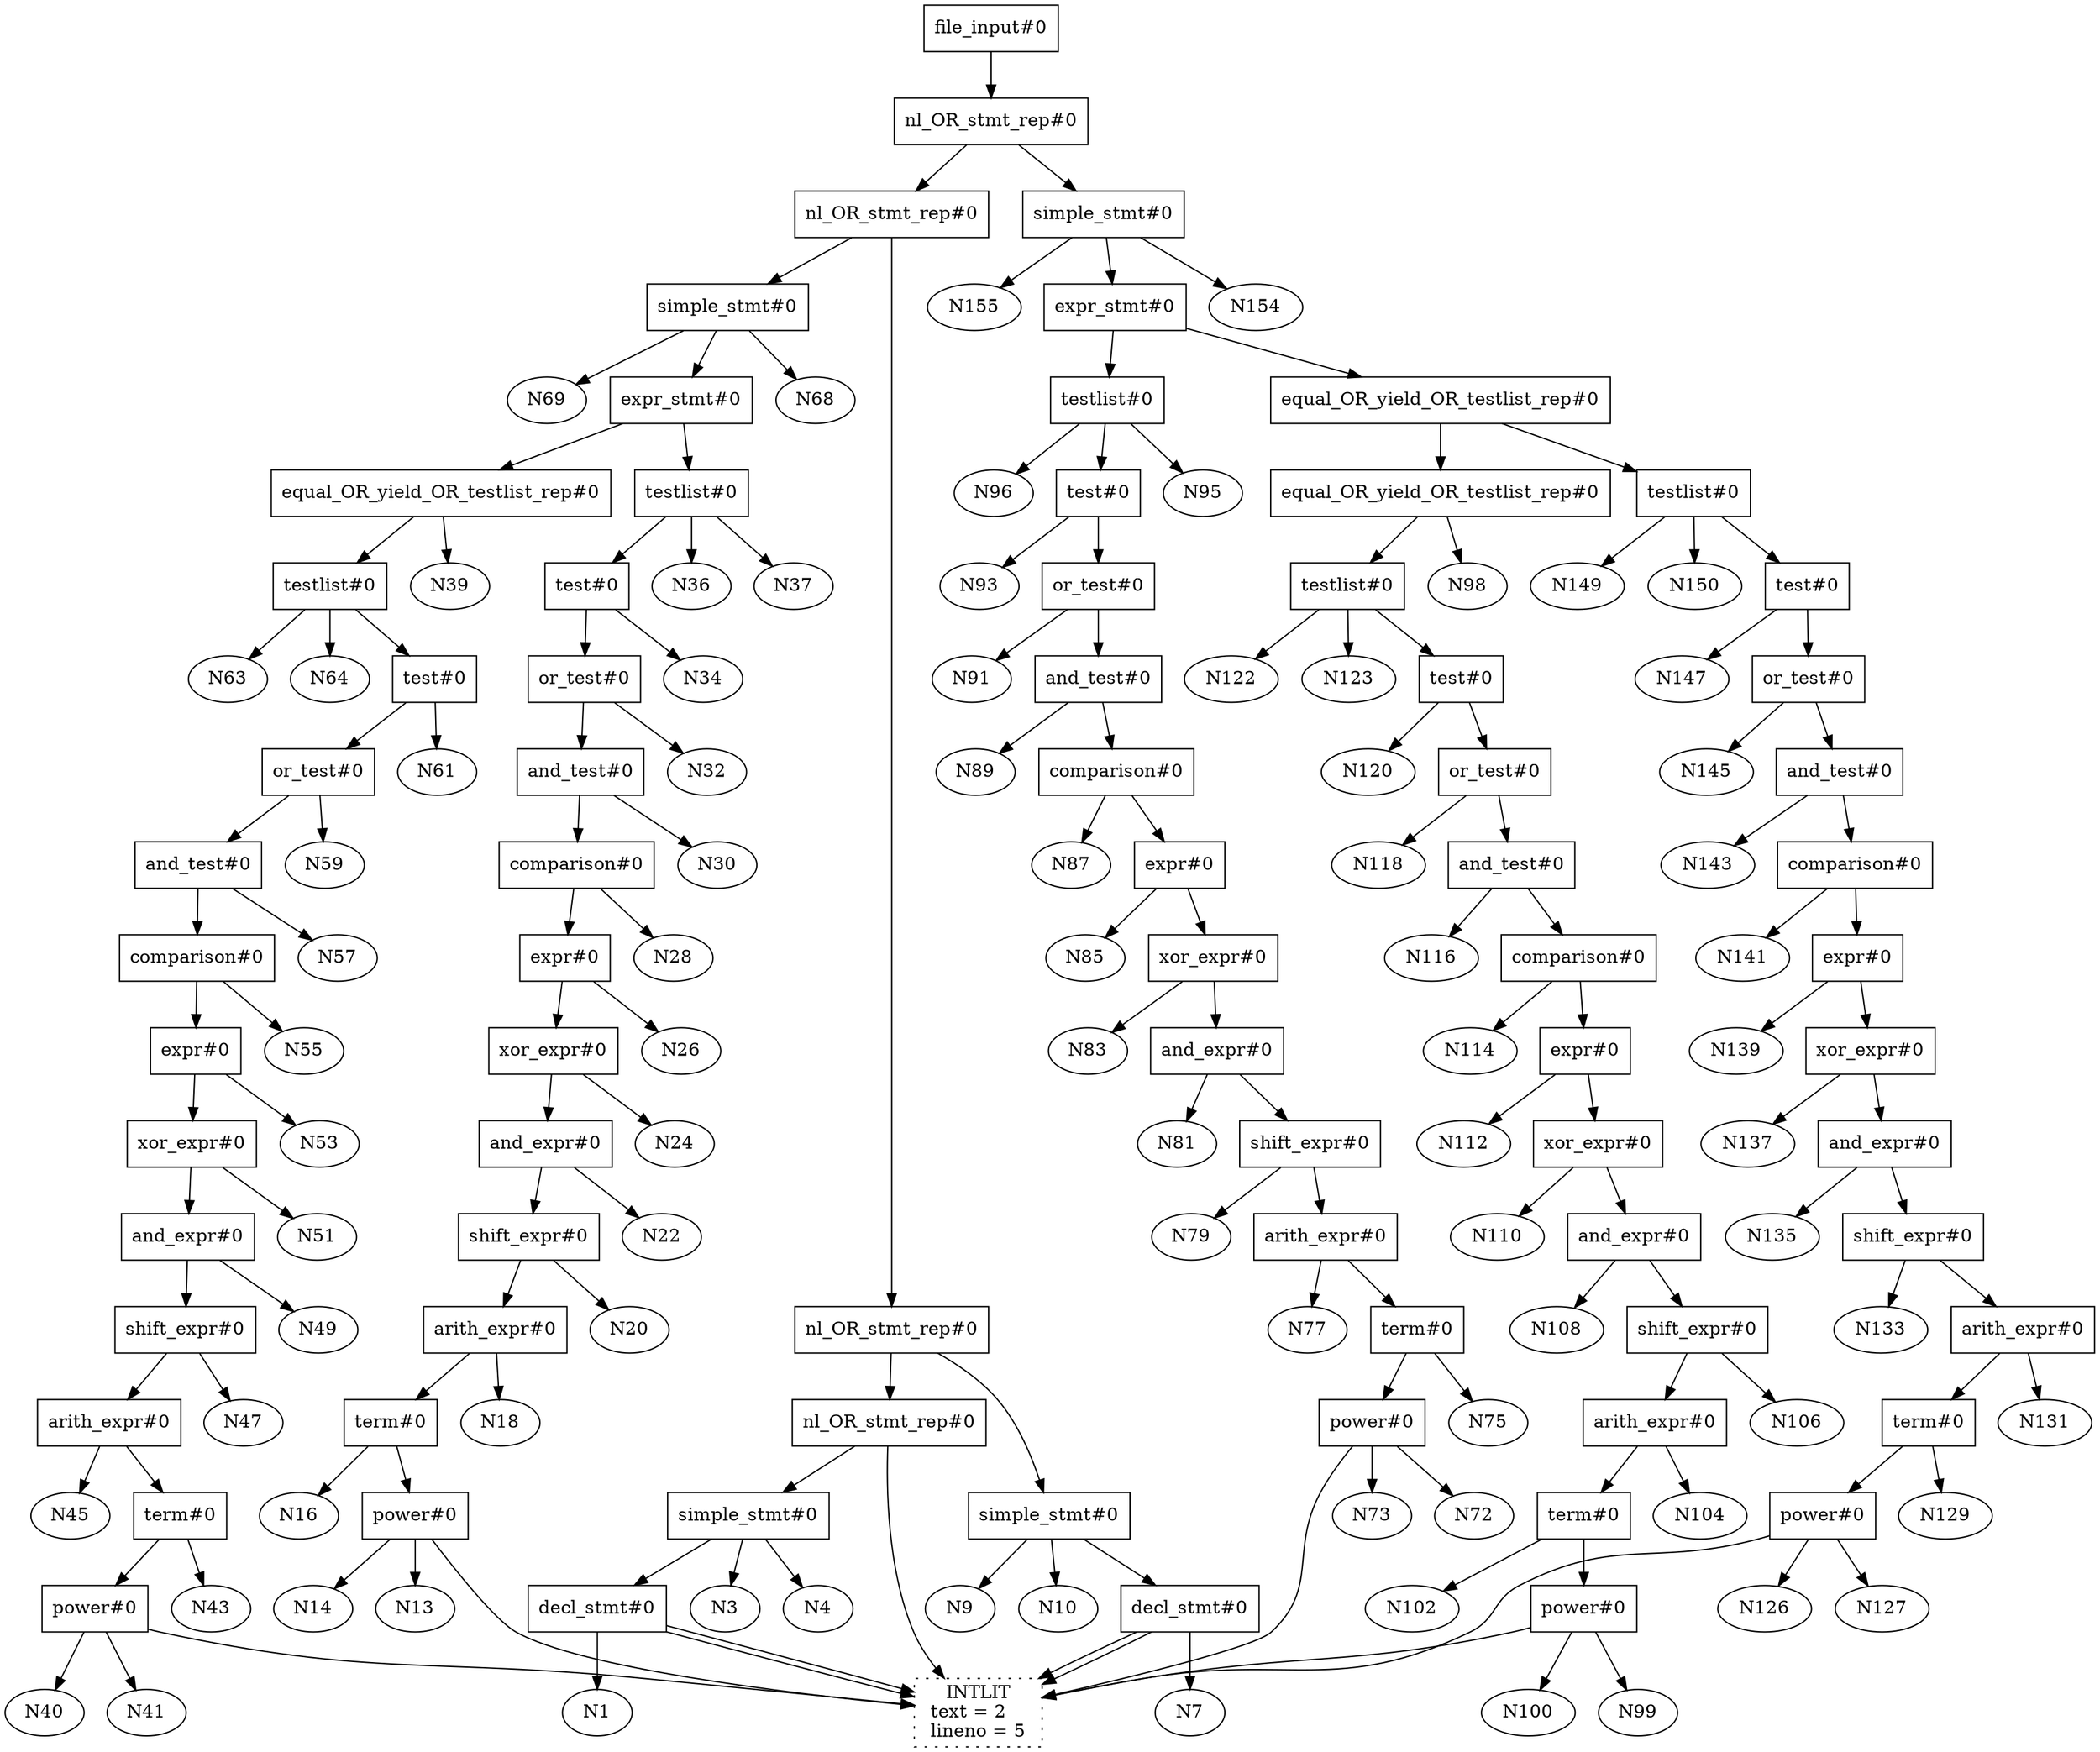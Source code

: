 digraph {
N158 [shape=box label="file_input#0"];
N158 -> N157;
N157 [shape=box label="nl_OR_stmt_rep#0"];
N157 -> N71;
N71 [shape=box label="nl_OR_stmt_rep#0"];
N71 -> N12;
N12 [shape=box label="nl_OR_stmt_rep#0"];
N12 -> N6;
N6 [shape=box label="nl_OR_stmt_rep#0"];
N6 -> N0;
N6 -> N5;
N5 [shape=box label="simple_stmt#0"];
N5 -> N2;
N2 [shape=box label="decl_stmt#0"];
N2 -> N0;
N0 [shape=box style=dotted label=" NAME \n text = a \l lineno = 1 \l"];
N2 -> N0;
N0 [shape=box style=dotted label=" NAME \n text = float \l lineno = 1 \l"];
N2 -> N1;
N5 -> N3;
N5 -> N4;
N12 -> N11;
N11 [shape=box label="simple_stmt#0"];
N11 -> N8;
N8 [shape=box label="decl_stmt#0"];
N8 -> N0;
N0 [shape=box style=dotted label=" NAME \n text = b \l lineno = 2 \l"];
N8 -> N0;
N0 [shape=box style=dotted label=" NAME \n text = int \l lineno = 2 \l"];
N8 -> N7;
N11 -> N9;
N11 -> N10;
N71 -> N70;
N70 [shape=box label="simple_stmt#0"];
N70 -> N67;
N67 [shape=box label="expr_stmt#0"];
N67 -> N38;
N38 [shape=box label="testlist#0"];
N38 -> N35;
N35 [shape=box label="test#0"];
N35 -> N33;
N33 [shape=box label="or_test#0"];
N33 -> N31;
N31 [shape=box label="and_test#0"];
N31 -> N29;
N29 [shape=box label="comparison#0"];
N29 -> N27;
N27 [shape=box label="expr#0"];
N27 -> N25;
N25 [shape=box label="xor_expr#0"];
N25 -> N23;
N23 [shape=box label="and_expr#0"];
N23 -> N21;
N21 [shape=box label="shift_expr#0"];
N21 -> N19;
N19 [shape=box label="arith_expr#0"];
N19 -> N17;
N17 [shape=box label="term#0"];
N17 -> N15;
N15 [shape=box label="power#0"];
N15 -> N0;
N0 [shape=box style=dotted label=" NAME \n text = a \l lineno = 4 \l"];
N15 -> N13;
N15 -> N14;
N17 -> N16;
N19 -> N18;
N21 -> N20;
N23 -> N22;
N25 -> N24;
N27 -> N26;
N29 -> N28;
N31 -> N30;
N33 -> N32;
N35 -> N34;
N38 -> N36;
N38 -> N37;
N67 -> N66;
N66 [shape=box label="equal_OR_yield_OR_testlist_rep#0"];
N66 -> N39;
N66 -> N65;
N65 [shape=box label="testlist#0"];
N65 -> N62;
N62 [shape=box label="test#0"];
N62 -> N60;
N60 [shape=box label="or_test#0"];
N60 -> N58;
N58 [shape=box label="and_test#0"];
N58 -> N56;
N56 [shape=box label="comparison#0"];
N56 -> N54;
N54 [shape=box label="expr#0"];
N54 -> N52;
N52 [shape=box label="xor_expr#0"];
N52 -> N50;
N50 [shape=box label="and_expr#0"];
N50 -> N48;
N48 [shape=box label="shift_expr#0"];
N48 -> N46;
N46 [shape=box label="arith_expr#0"];
N46 -> N44;
N44 [shape=box label="term#0"];
N44 -> N42;
N42 [shape=box label="power#0"];
N42 -> N0;
N0 [shape=box style=dotted label=" INTLIT \n text = 3 \l lineno = 4 \l"];
N42 -> N40;
N42 -> N41;
N44 -> N43;
N46 -> N45;
N48 -> N47;
N50 -> N49;
N52 -> N51;
N54 -> N53;
N56 -> N55;
N58 -> N57;
N60 -> N59;
N62 -> N61;
N65 -> N63;
N65 -> N64;
N70 -> N68;
N70 -> N69;
N157 -> N156;
N156 [shape=box label="simple_stmt#0"];
N156 -> N153;
N153 [shape=box label="expr_stmt#0"];
N153 -> N97;
N97 [shape=box label="testlist#0"];
N97 -> N94;
N94 [shape=box label="test#0"];
N94 -> N92;
N92 [shape=box label="or_test#0"];
N92 -> N90;
N90 [shape=box label="and_test#0"];
N90 -> N88;
N88 [shape=box label="comparison#0"];
N88 -> N86;
N86 [shape=box label="expr#0"];
N86 -> N84;
N84 [shape=box label="xor_expr#0"];
N84 -> N82;
N82 [shape=box label="and_expr#0"];
N82 -> N80;
N80 [shape=box label="shift_expr#0"];
N80 -> N78;
N78 [shape=box label="arith_expr#0"];
N78 -> N76;
N76 [shape=box label="term#0"];
N76 -> N74;
N74 [shape=box label="power#0"];
N74 -> N0;
N0 [shape=box style=dotted label=" NAME \n text = b \l lineno = 5 \l"];
N74 -> N72;
N74 -> N73;
N76 -> N75;
N78 -> N77;
N80 -> N79;
N82 -> N81;
N84 -> N83;
N86 -> N85;
N88 -> N87;
N90 -> N89;
N92 -> N91;
N94 -> N93;
N97 -> N95;
N97 -> N96;
N153 -> N152;
N152 [shape=box label="equal_OR_yield_OR_testlist_rep#0"];
N152 -> N125;
N125 [shape=box label="equal_OR_yield_OR_testlist_rep#0"];
N125 -> N98;
N125 -> N124;
N124 [shape=box label="testlist#0"];
N124 -> N121;
N121 [shape=box label="test#0"];
N121 -> N119;
N119 [shape=box label="or_test#0"];
N119 -> N117;
N117 [shape=box label="and_test#0"];
N117 -> N115;
N115 [shape=box label="comparison#0"];
N115 -> N113;
N113 [shape=box label="expr#0"];
N113 -> N111;
N111 [shape=box label="xor_expr#0"];
N111 -> N109;
N109 [shape=box label="and_expr#0"];
N109 -> N107;
N107 [shape=box label="shift_expr#0"];
N107 -> N105;
N105 [shape=box label="arith_expr#0"];
N105 -> N103;
N103 [shape=box label="term#0"];
N103 -> N101;
N101 [shape=box label="power#0"];
N101 -> N0;
N0 [shape=box style=dotted label=" NAME \n text = c \l lineno = 5 \l"];
N101 -> N99;
N101 -> N100;
N103 -> N102;
N105 -> N104;
N107 -> N106;
N109 -> N108;
N111 -> N110;
N113 -> N112;
N115 -> N114;
N117 -> N116;
N119 -> N118;
N121 -> N120;
N124 -> N122;
N124 -> N123;
N152 -> N151;
N151 [shape=box label="testlist#0"];
N151 -> N148;
N148 [shape=box label="test#0"];
N148 -> N146;
N146 [shape=box label="or_test#0"];
N146 -> N144;
N144 [shape=box label="and_test#0"];
N144 -> N142;
N142 [shape=box label="comparison#0"];
N142 -> N140;
N140 [shape=box label="expr#0"];
N140 -> N138;
N138 [shape=box label="xor_expr#0"];
N138 -> N136;
N136 [shape=box label="and_expr#0"];
N136 -> N134;
N134 [shape=box label="shift_expr#0"];
N134 -> N132;
N132 [shape=box label="arith_expr#0"];
N132 -> N130;
N130 [shape=box label="term#0"];
N130 -> N128;
N128 [shape=box label="power#0"];
N128 -> N0;
N0 [shape=box style=dotted label=" INTLIT \n text = 2 \l lineno = 5 \l"];
N128 -> N126;
N128 -> N127;
N130 -> N129;
N132 -> N131;
N134 -> N133;
N136 -> N135;
N138 -> N137;
N140 -> N139;
N142 -> N141;
N144 -> N143;
N146 -> N145;
N148 -> N147;
N151 -> N149;
N151 -> N150;
N156 -> N154;
N156 -> N155;
}
